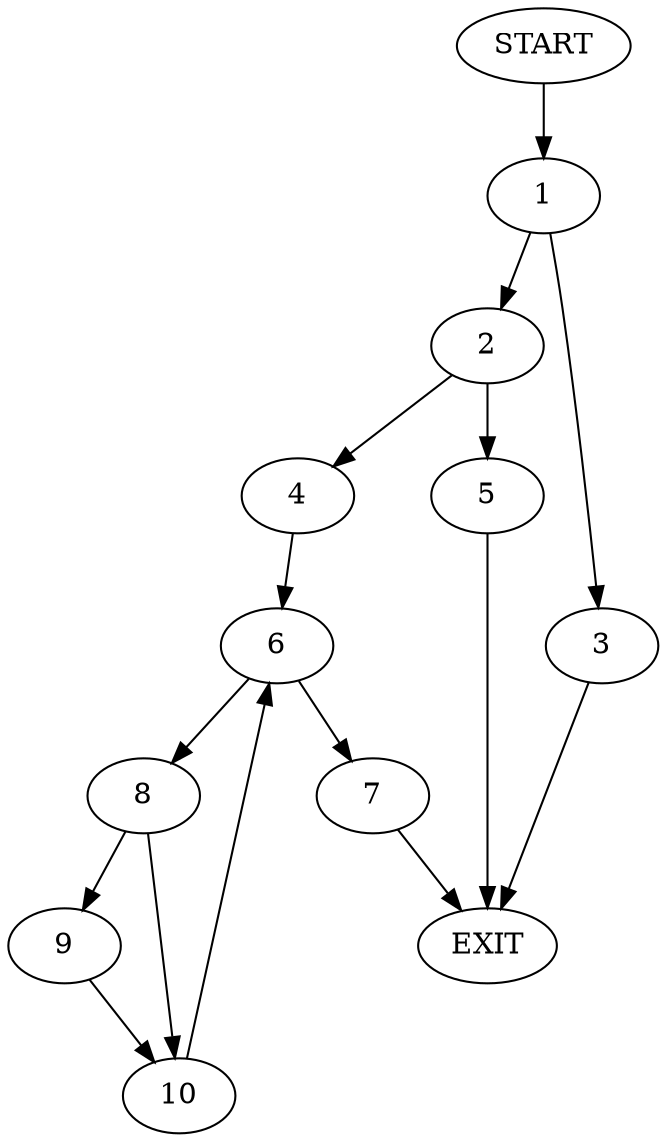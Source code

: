 digraph {
0 [label="START"]
11 [label="EXIT"]
0 -> 1
1 -> 2
1 -> 3
3 -> 11
2 -> 4
2 -> 5
5 -> 11
4 -> 6
6 -> 7
6 -> 8
7 -> 11
8 -> 9
8 -> 10
10 -> 6
9 -> 10
}
